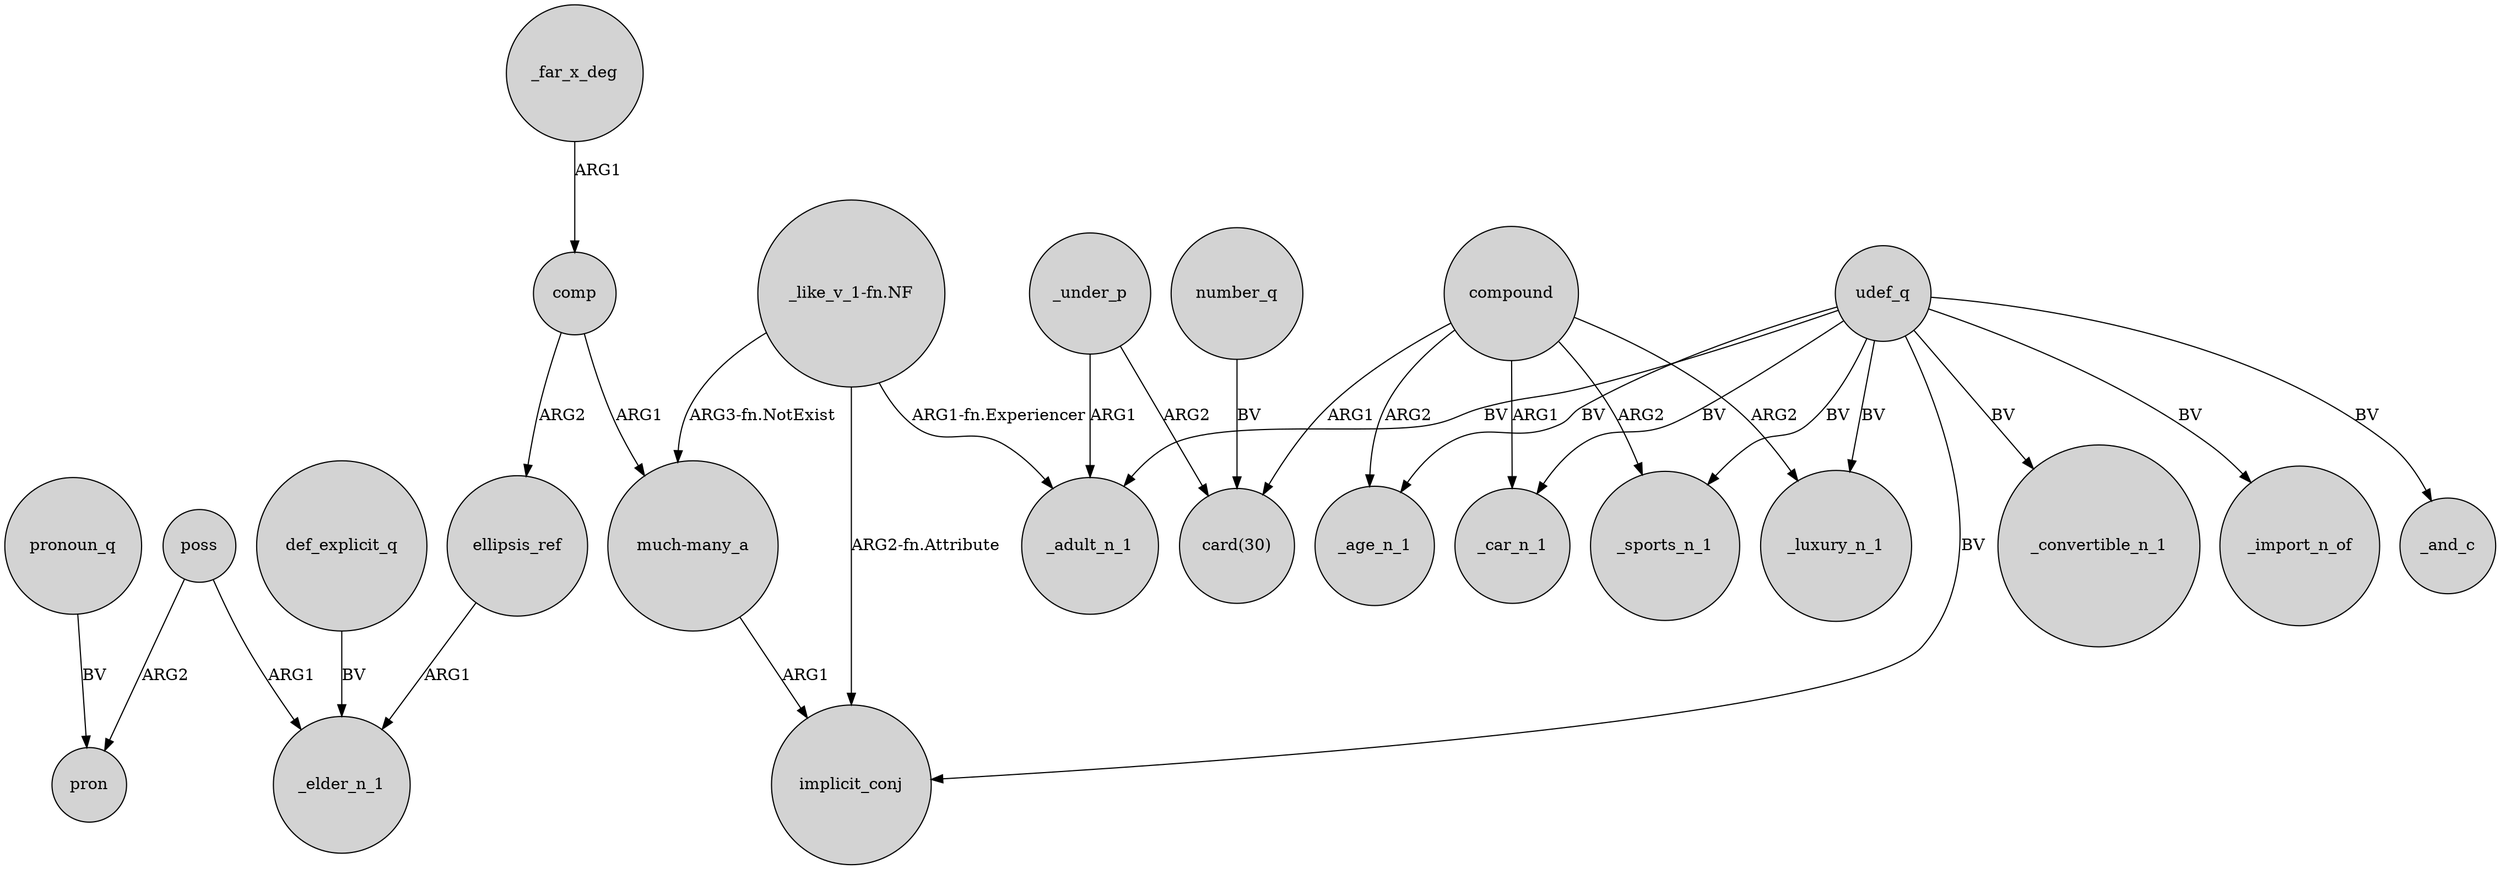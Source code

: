 digraph {
	node [shape=circle style=filled]
	ellipsis_ref -> _elder_n_1 [label=ARG1]
	comp -> ellipsis_ref [label=ARG2]
	poss -> pron [label=ARG2]
	"_like_v_1-fn.NF" -> "much-many_a" [label="ARG3-fn.NotExist"]
	compound -> _age_n_1 [label=ARG2]
	udef_q -> implicit_conj [label=BV]
	"_like_v_1-fn.NF" -> implicit_conj [label="ARG2-fn.Attribute"]
	"much-many_a" -> implicit_conj [label=ARG1]
	pronoun_q -> pron [label=BV]
	udef_q -> _convertible_n_1 [label=BV]
	comp -> "much-many_a" [label=ARG1]
	def_explicit_q -> _elder_n_1 [label=BV]
	_under_p -> _adult_n_1 [label=ARG1]
	number_q -> "card(30)" [label=BV]
	compound -> "card(30)" [label=ARG1]
	udef_q -> _adult_n_1 [label=BV]
	udef_q -> _age_n_1 [label=BV]
	udef_q -> _import_n_of [label=BV]
	_under_p -> "card(30)" [label=ARG2]
	_far_x_deg -> comp [label=ARG1]
	compound -> _car_n_1 [label=ARG1]
	udef_q -> _car_n_1 [label=BV]
	compound -> _sports_n_1 [label=ARG2]
	compound -> _luxury_n_1 [label=ARG2]
	"_like_v_1-fn.NF" -> _adult_n_1 [label="ARG1-fn.Experiencer"]
	udef_q -> _and_c [label=BV]
	udef_q -> _sports_n_1 [label=BV]
	poss -> _elder_n_1 [label=ARG1]
	udef_q -> _luxury_n_1 [label=BV]
}
